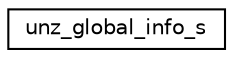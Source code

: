 digraph "Graphical Class Hierarchy"
{
  edge [fontname="Helvetica",fontsize="10",labelfontname="Helvetica",labelfontsize="10"];
  node [fontname="Helvetica",fontsize="10",shape=record];
  rankdir="LR";
  Node1 [label="unz_global_info_s",height=0.2,width=0.4,color="black", fillcolor="white", style="filled",URL="$structunz__global__info__s.html"];
}
